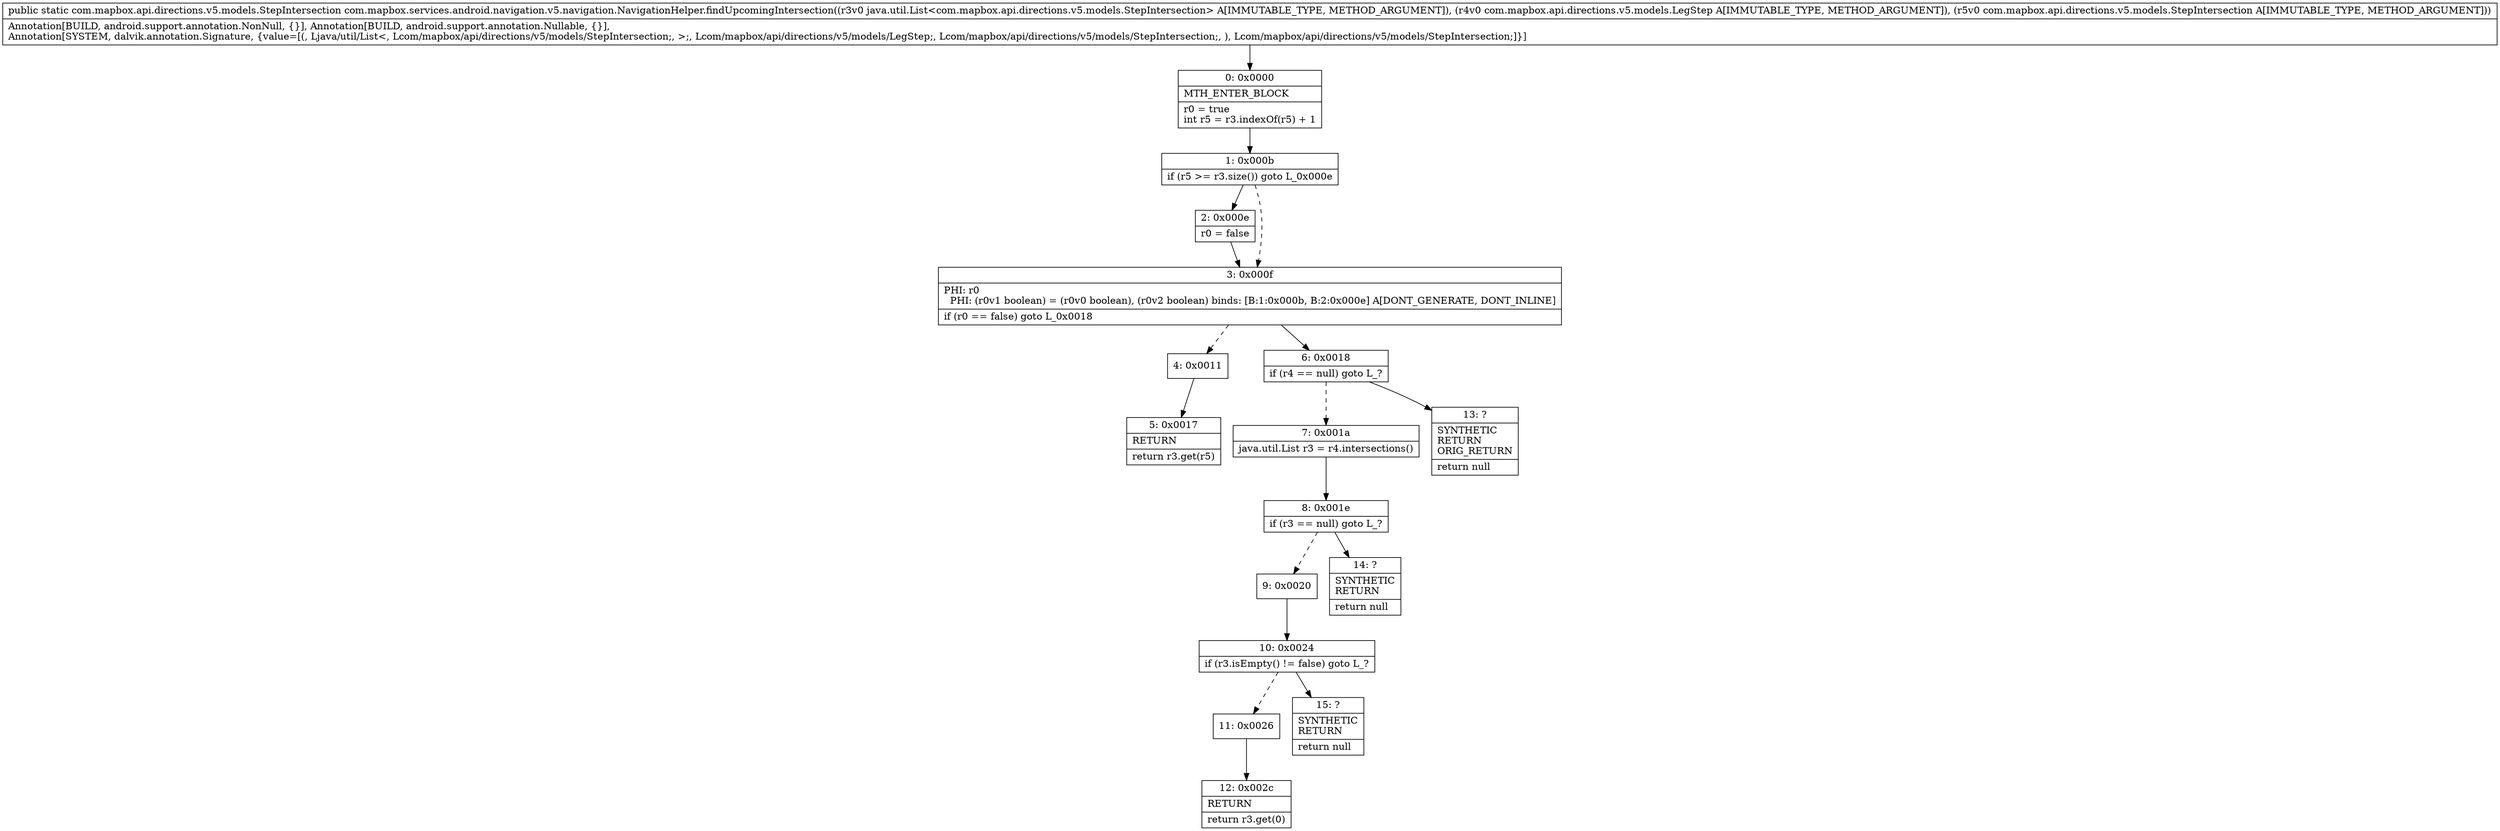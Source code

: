 digraph "CFG forcom.mapbox.services.android.navigation.v5.navigation.NavigationHelper.findUpcomingIntersection(Ljava\/util\/List;Lcom\/mapbox\/api\/directions\/v5\/models\/LegStep;Lcom\/mapbox\/api\/directions\/v5\/models\/StepIntersection;)Lcom\/mapbox\/api\/directions\/v5\/models\/StepIntersection;" {
Node_0 [shape=record,label="{0\:\ 0x0000|MTH_ENTER_BLOCK\l|r0 = true\lint r5 = r3.indexOf(r5) + 1\l}"];
Node_1 [shape=record,label="{1\:\ 0x000b|if (r5 \>= r3.size()) goto L_0x000e\l}"];
Node_2 [shape=record,label="{2\:\ 0x000e|r0 = false\l}"];
Node_3 [shape=record,label="{3\:\ 0x000f|PHI: r0 \l  PHI: (r0v1 boolean) = (r0v0 boolean), (r0v2 boolean) binds: [B:1:0x000b, B:2:0x000e] A[DONT_GENERATE, DONT_INLINE]\l|if (r0 == false) goto L_0x0018\l}"];
Node_4 [shape=record,label="{4\:\ 0x0011}"];
Node_5 [shape=record,label="{5\:\ 0x0017|RETURN\l|return r3.get(r5)\l}"];
Node_6 [shape=record,label="{6\:\ 0x0018|if (r4 == null) goto L_?\l}"];
Node_7 [shape=record,label="{7\:\ 0x001a|java.util.List r3 = r4.intersections()\l}"];
Node_8 [shape=record,label="{8\:\ 0x001e|if (r3 == null) goto L_?\l}"];
Node_9 [shape=record,label="{9\:\ 0x0020}"];
Node_10 [shape=record,label="{10\:\ 0x0024|if (r3.isEmpty() != false) goto L_?\l}"];
Node_11 [shape=record,label="{11\:\ 0x0026}"];
Node_12 [shape=record,label="{12\:\ 0x002c|RETURN\l|return r3.get(0)\l}"];
Node_13 [shape=record,label="{13\:\ ?|SYNTHETIC\lRETURN\lORIG_RETURN\l|return null\l}"];
Node_14 [shape=record,label="{14\:\ ?|SYNTHETIC\lRETURN\l|return null\l}"];
Node_15 [shape=record,label="{15\:\ ?|SYNTHETIC\lRETURN\l|return null\l}"];
MethodNode[shape=record,label="{public static com.mapbox.api.directions.v5.models.StepIntersection com.mapbox.services.android.navigation.v5.navigation.NavigationHelper.findUpcomingIntersection((r3v0 java.util.List\<com.mapbox.api.directions.v5.models.StepIntersection\> A[IMMUTABLE_TYPE, METHOD_ARGUMENT]), (r4v0 com.mapbox.api.directions.v5.models.LegStep A[IMMUTABLE_TYPE, METHOD_ARGUMENT]), (r5v0 com.mapbox.api.directions.v5.models.StepIntersection A[IMMUTABLE_TYPE, METHOD_ARGUMENT]))  | Annotation[BUILD, android.support.annotation.NonNull, \{\}], Annotation[BUILD, android.support.annotation.Nullable, \{\}], \lAnnotation[SYSTEM, dalvik.annotation.Signature, \{value=[(, Ljava\/util\/List\<, Lcom\/mapbox\/api\/directions\/v5\/models\/StepIntersection;, \>;, Lcom\/mapbox\/api\/directions\/v5\/models\/LegStep;, Lcom\/mapbox\/api\/directions\/v5\/models\/StepIntersection;, ), Lcom\/mapbox\/api\/directions\/v5\/models\/StepIntersection;]\}]\l}"];
MethodNode -> Node_0;
Node_0 -> Node_1;
Node_1 -> Node_2;
Node_1 -> Node_3[style=dashed];
Node_2 -> Node_3;
Node_3 -> Node_4[style=dashed];
Node_3 -> Node_6;
Node_4 -> Node_5;
Node_6 -> Node_7[style=dashed];
Node_6 -> Node_13;
Node_7 -> Node_8;
Node_8 -> Node_9[style=dashed];
Node_8 -> Node_14;
Node_9 -> Node_10;
Node_10 -> Node_11[style=dashed];
Node_10 -> Node_15;
Node_11 -> Node_12;
}

